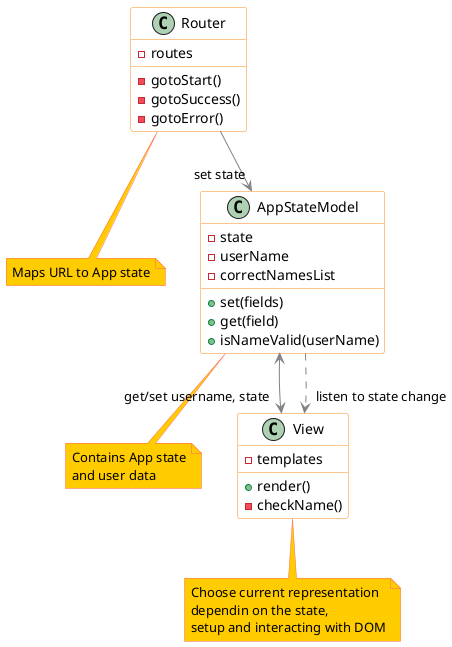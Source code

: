@startuml
    top to bottom direction

    skinparam class {
        BackgroundColor White
        BorderColor #fd891c
        ArrowColor #808285
    }
    skinparam note {
        BackgroundColor #ffcc00
        BorderColor #ff6665
    }
    skinparam stereotypeCBackgroundColor #9d65a9
    skinparam shadowing false

    note "Maps URL to App state" as RouterNote
    note "Contains App state\nand user data" as AppStateModelNote
    note "Choose current representation\ndependin on the state,\nsetup and interacting with DOM" as ViewNote

    class Router
    Router : -routes
    Router : -gotoStart()
    Router : -gotoSuccess()
    Router : -gotoError()

    class AppStateModel
    AppStateModel : -state
    AppStateModel : -userName
    AppStateModel : -correctNamesList
    AppStateModel : +set(fields)
    AppStateModel : +get(field)
    AppStateModel : +isNameValid(userName)

    class View
    View : -templates
    View : +render()
    View : -checkName()

    Router .. RouterNote
    AppStateModel .. AppStateModelNote
    View .. ViewNote

    Router --> "set state" AppStateModel

    AppStateModel <--> "get/set username, state" View
    AppStateModel ..> "listen to state change" View
@enduml

